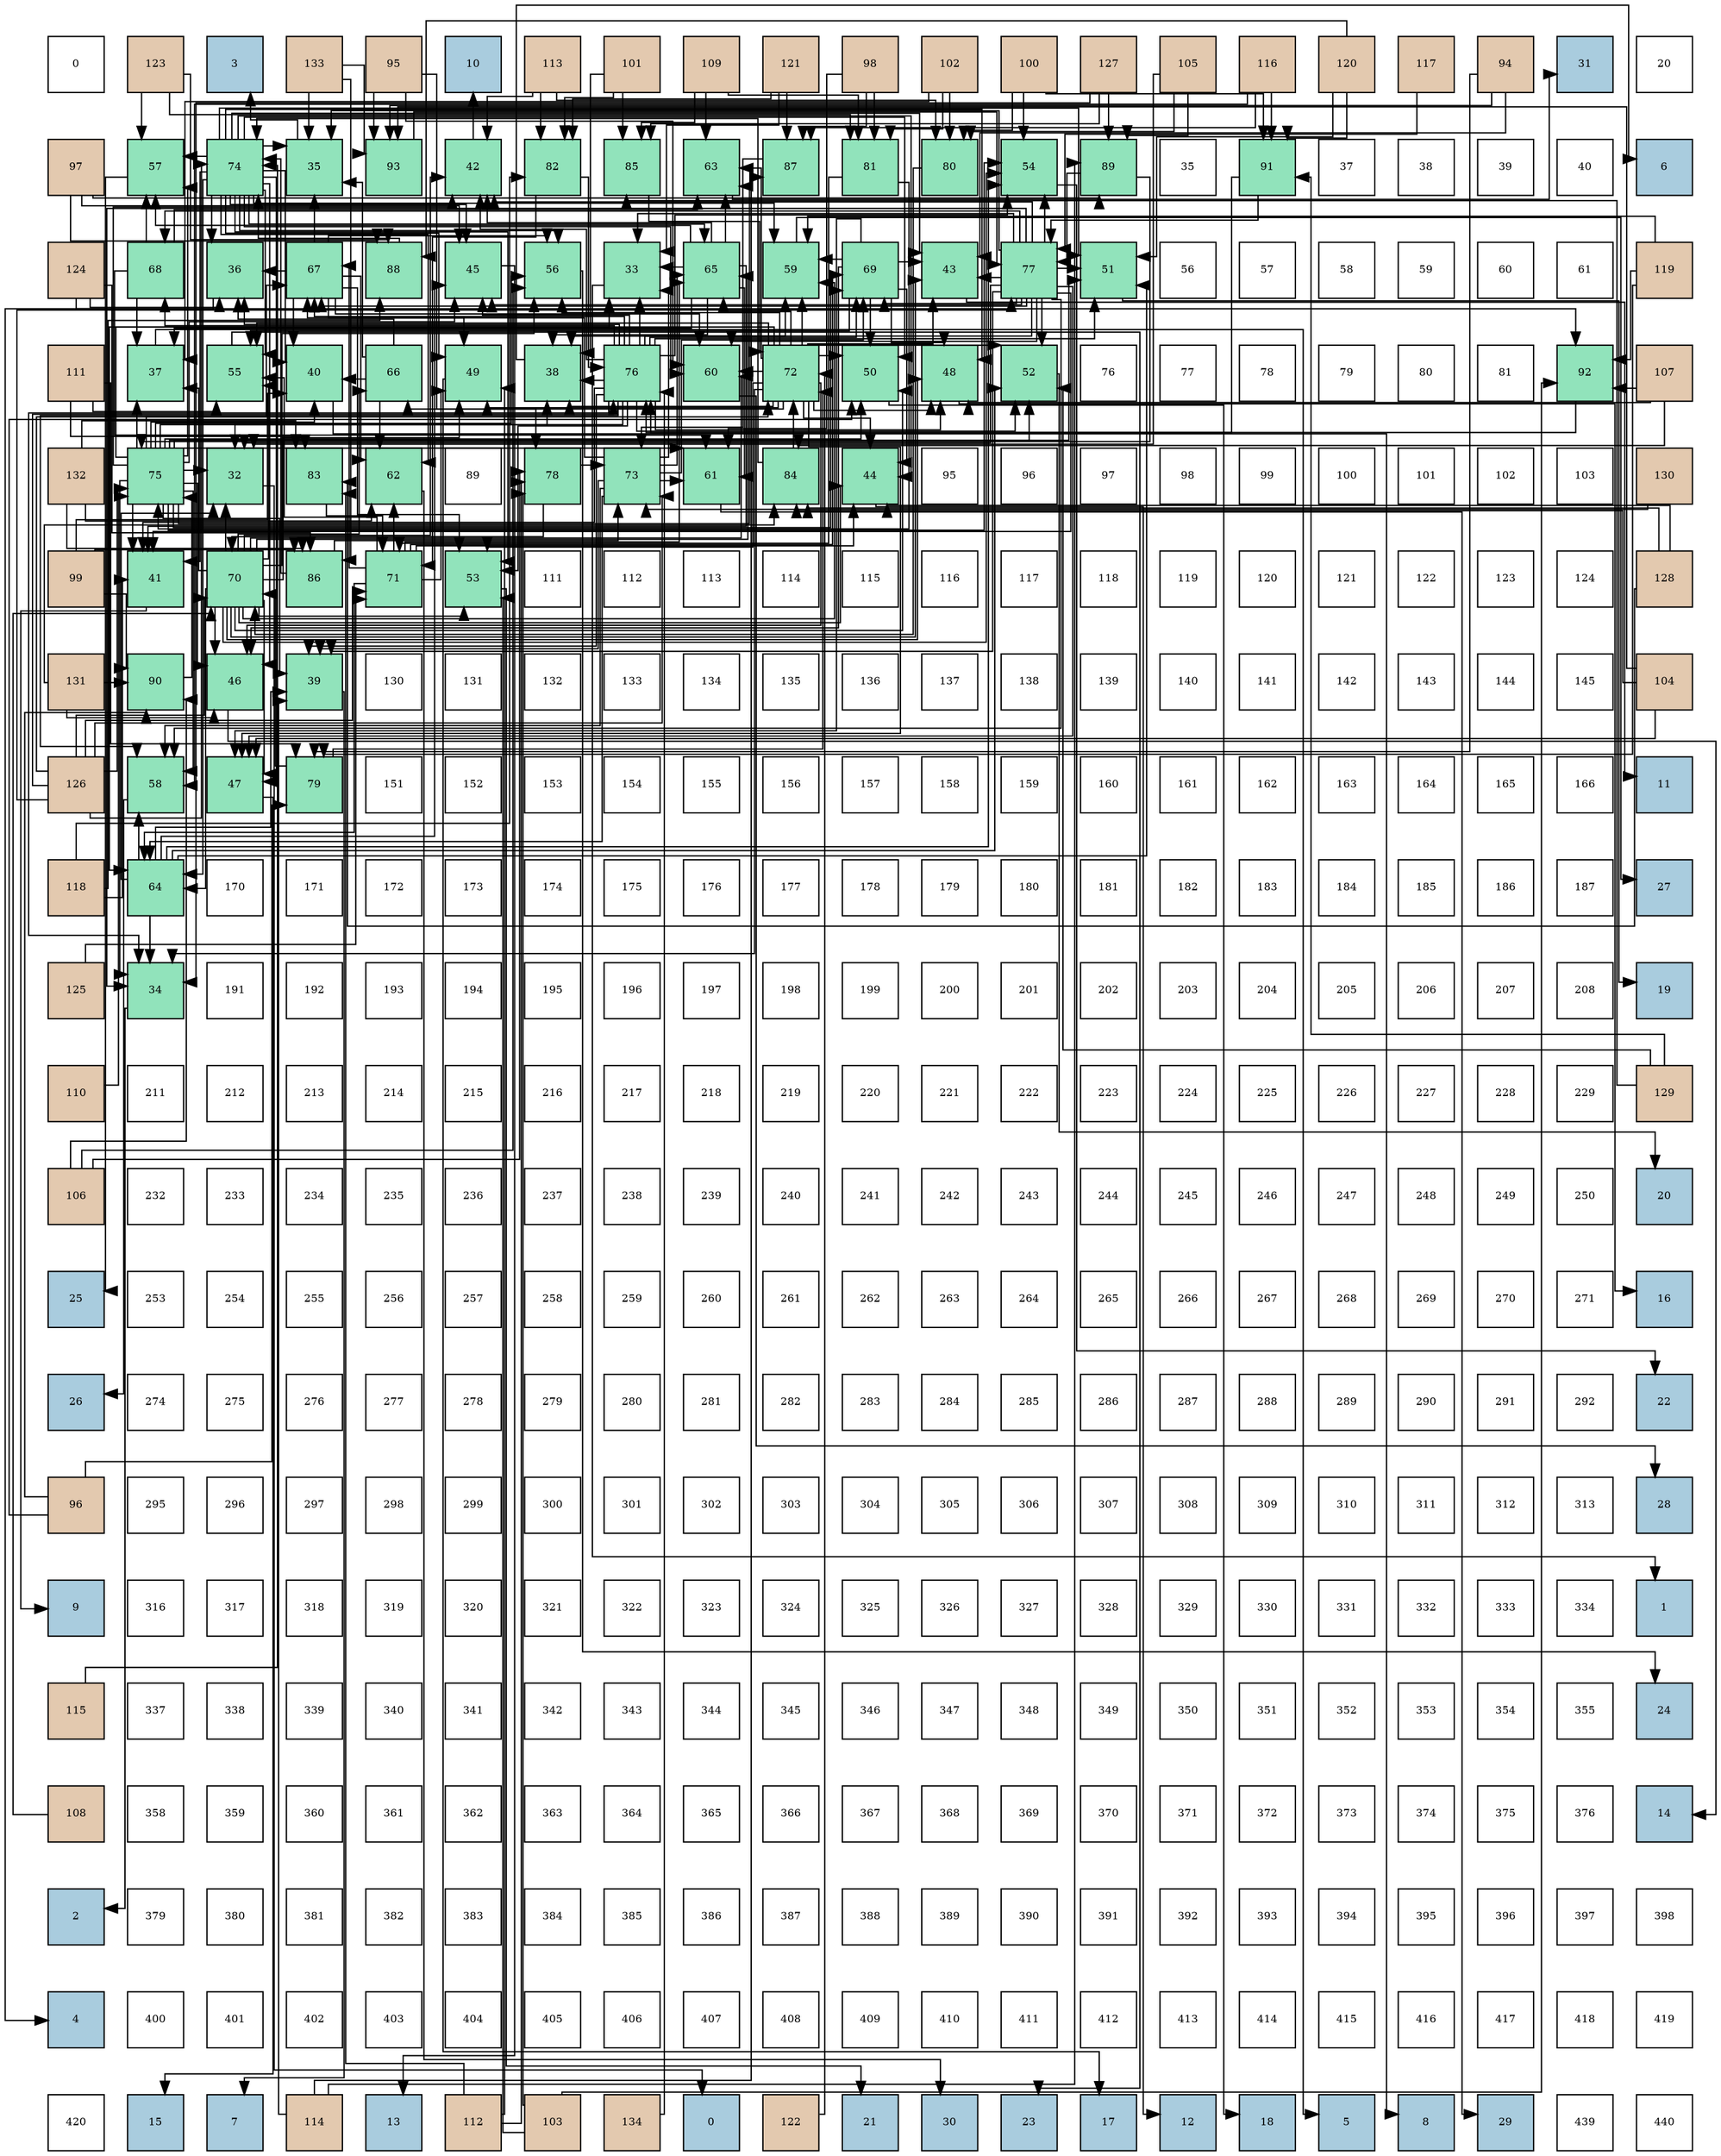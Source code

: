 digraph layout{
 rankdir=TB;
 splines=ortho;
 node [style=filled shape=square fixedsize=true width=0.6];
0[label="0", fontsize=8, fillcolor="#ffffff"];
1[label="123", fontsize=8, fillcolor="#e3c9af"];
2[label="3", fontsize=8, fillcolor="#a9ccde"];
3[label="133", fontsize=8, fillcolor="#e3c9af"];
4[label="95", fontsize=8, fillcolor="#e3c9af"];
5[label="10", fontsize=8, fillcolor="#a9ccde"];
6[label="113", fontsize=8, fillcolor="#e3c9af"];
7[label="101", fontsize=8, fillcolor="#e3c9af"];
8[label="109", fontsize=8, fillcolor="#e3c9af"];
9[label="121", fontsize=8, fillcolor="#e3c9af"];
10[label="98", fontsize=8, fillcolor="#e3c9af"];
11[label="102", fontsize=8, fillcolor="#e3c9af"];
12[label="100", fontsize=8, fillcolor="#e3c9af"];
13[label="127", fontsize=8, fillcolor="#e3c9af"];
14[label="105", fontsize=8, fillcolor="#e3c9af"];
15[label="116", fontsize=8, fillcolor="#e3c9af"];
16[label="120", fontsize=8, fillcolor="#e3c9af"];
17[label="117", fontsize=8, fillcolor="#e3c9af"];
18[label="94", fontsize=8, fillcolor="#e3c9af"];
19[label="31", fontsize=8, fillcolor="#a9ccde"];
20[label="20", fontsize=8, fillcolor="#ffffff"];
21[label="97", fontsize=8, fillcolor="#e3c9af"];
22[label="57", fontsize=8, fillcolor="#91e3bb"];
23[label="74", fontsize=8, fillcolor="#91e3bb"];
24[label="35", fontsize=8, fillcolor="#91e3bb"];
25[label="93", fontsize=8, fillcolor="#91e3bb"];
26[label="42", fontsize=8, fillcolor="#91e3bb"];
27[label="82", fontsize=8, fillcolor="#91e3bb"];
28[label="85", fontsize=8, fillcolor="#91e3bb"];
29[label="63", fontsize=8, fillcolor="#91e3bb"];
30[label="87", fontsize=8, fillcolor="#91e3bb"];
31[label="81", fontsize=8, fillcolor="#91e3bb"];
32[label="80", fontsize=8, fillcolor="#91e3bb"];
33[label="54", fontsize=8, fillcolor="#91e3bb"];
34[label="89", fontsize=8, fillcolor="#91e3bb"];
35[label="35", fontsize=8, fillcolor="#ffffff"];
36[label="91", fontsize=8, fillcolor="#91e3bb"];
37[label="37", fontsize=8, fillcolor="#ffffff"];
38[label="38", fontsize=8, fillcolor="#ffffff"];
39[label="39", fontsize=8, fillcolor="#ffffff"];
40[label="40", fontsize=8, fillcolor="#ffffff"];
41[label="6", fontsize=8, fillcolor="#a9ccde"];
42[label="124", fontsize=8, fillcolor="#e3c9af"];
43[label="68", fontsize=8, fillcolor="#91e3bb"];
44[label="36", fontsize=8, fillcolor="#91e3bb"];
45[label="67", fontsize=8, fillcolor="#91e3bb"];
46[label="88", fontsize=8, fillcolor="#91e3bb"];
47[label="45", fontsize=8, fillcolor="#91e3bb"];
48[label="56", fontsize=8, fillcolor="#91e3bb"];
49[label="33", fontsize=8, fillcolor="#91e3bb"];
50[label="65", fontsize=8, fillcolor="#91e3bb"];
51[label="59", fontsize=8, fillcolor="#91e3bb"];
52[label="69", fontsize=8, fillcolor="#91e3bb"];
53[label="43", fontsize=8, fillcolor="#91e3bb"];
54[label="77", fontsize=8, fillcolor="#91e3bb"];
55[label="51", fontsize=8, fillcolor="#91e3bb"];
56[label="56", fontsize=8, fillcolor="#ffffff"];
57[label="57", fontsize=8, fillcolor="#ffffff"];
58[label="58", fontsize=8, fillcolor="#ffffff"];
59[label="59", fontsize=8, fillcolor="#ffffff"];
60[label="60", fontsize=8, fillcolor="#ffffff"];
61[label="61", fontsize=8, fillcolor="#ffffff"];
62[label="119", fontsize=8, fillcolor="#e3c9af"];
63[label="111", fontsize=8, fillcolor="#e3c9af"];
64[label="37", fontsize=8, fillcolor="#91e3bb"];
65[label="55", fontsize=8, fillcolor="#91e3bb"];
66[label="40", fontsize=8, fillcolor="#91e3bb"];
67[label="66", fontsize=8, fillcolor="#91e3bb"];
68[label="49", fontsize=8, fillcolor="#91e3bb"];
69[label="38", fontsize=8, fillcolor="#91e3bb"];
70[label="76", fontsize=8, fillcolor="#91e3bb"];
71[label="60", fontsize=8, fillcolor="#91e3bb"];
72[label="72", fontsize=8, fillcolor="#91e3bb"];
73[label="50", fontsize=8, fillcolor="#91e3bb"];
74[label="48", fontsize=8, fillcolor="#91e3bb"];
75[label="52", fontsize=8, fillcolor="#91e3bb"];
76[label="76", fontsize=8, fillcolor="#ffffff"];
77[label="77", fontsize=8, fillcolor="#ffffff"];
78[label="78", fontsize=8, fillcolor="#ffffff"];
79[label="79", fontsize=8, fillcolor="#ffffff"];
80[label="80", fontsize=8, fillcolor="#ffffff"];
81[label="81", fontsize=8, fillcolor="#ffffff"];
82[label="92", fontsize=8, fillcolor="#91e3bb"];
83[label="107", fontsize=8, fillcolor="#e3c9af"];
84[label="132", fontsize=8, fillcolor="#e3c9af"];
85[label="75", fontsize=8, fillcolor="#91e3bb"];
86[label="32", fontsize=8, fillcolor="#91e3bb"];
87[label="83", fontsize=8, fillcolor="#91e3bb"];
88[label="62", fontsize=8, fillcolor="#91e3bb"];
89[label="89", fontsize=8, fillcolor="#ffffff"];
90[label="78", fontsize=8, fillcolor="#91e3bb"];
91[label="73", fontsize=8, fillcolor="#91e3bb"];
92[label="61", fontsize=8, fillcolor="#91e3bb"];
93[label="84", fontsize=8, fillcolor="#91e3bb"];
94[label="44", fontsize=8, fillcolor="#91e3bb"];
95[label="95", fontsize=8, fillcolor="#ffffff"];
96[label="96", fontsize=8, fillcolor="#ffffff"];
97[label="97", fontsize=8, fillcolor="#ffffff"];
98[label="98", fontsize=8, fillcolor="#ffffff"];
99[label="99", fontsize=8, fillcolor="#ffffff"];
100[label="100", fontsize=8, fillcolor="#ffffff"];
101[label="101", fontsize=8, fillcolor="#ffffff"];
102[label="102", fontsize=8, fillcolor="#ffffff"];
103[label="103", fontsize=8, fillcolor="#ffffff"];
104[label="130", fontsize=8, fillcolor="#e3c9af"];
105[label="99", fontsize=8, fillcolor="#e3c9af"];
106[label="41", fontsize=8, fillcolor="#91e3bb"];
107[label="70", fontsize=8, fillcolor="#91e3bb"];
108[label="86", fontsize=8, fillcolor="#91e3bb"];
109[label="71", fontsize=8, fillcolor="#91e3bb"];
110[label="53", fontsize=8, fillcolor="#91e3bb"];
111[label="111", fontsize=8, fillcolor="#ffffff"];
112[label="112", fontsize=8, fillcolor="#ffffff"];
113[label="113", fontsize=8, fillcolor="#ffffff"];
114[label="114", fontsize=8, fillcolor="#ffffff"];
115[label="115", fontsize=8, fillcolor="#ffffff"];
116[label="116", fontsize=8, fillcolor="#ffffff"];
117[label="117", fontsize=8, fillcolor="#ffffff"];
118[label="118", fontsize=8, fillcolor="#ffffff"];
119[label="119", fontsize=8, fillcolor="#ffffff"];
120[label="120", fontsize=8, fillcolor="#ffffff"];
121[label="121", fontsize=8, fillcolor="#ffffff"];
122[label="122", fontsize=8, fillcolor="#ffffff"];
123[label="123", fontsize=8, fillcolor="#ffffff"];
124[label="124", fontsize=8, fillcolor="#ffffff"];
125[label="128", fontsize=8, fillcolor="#e3c9af"];
126[label="131", fontsize=8, fillcolor="#e3c9af"];
127[label="90", fontsize=8, fillcolor="#91e3bb"];
128[label="46", fontsize=8, fillcolor="#91e3bb"];
129[label="39", fontsize=8, fillcolor="#91e3bb"];
130[label="130", fontsize=8, fillcolor="#ffffff"];
131[label="131", fontsize=8, fillcolor="#ffffff"];
132[label="132", fontsize=8, fillcolor="#ffffff"];
133[label="133", fontsize=8, fillcolor="#ffffff"];
134[label="134", fontsize=8, fillcolor="#ffffff"];
135[label="135", fontsize=8, fillcolor="#ffffff"];
136[label="136", fontsize=8, fillcolor="#ffffff"];
137[label="137", fontsize=8, fillcolor="#ffffff"];
138[label="138", fontsize=8, fillcolor="#ffffff"];
139[label="139", fontsize=8, fillcolor="#ffffff"];
140[label="140", fontsize=8, fillcolor="#ffffff"];
141[label="141", fontsize=8, fillcolor="#ffffff"];
142[label="142", fontsize=8, fillcolor="#ffffff"];
143[label="143", fontsize=8, fillcolor="#ffffff"];
144[label="144", fontsize=8, fillcolor="#ffffff"];
145[label="145", fontsize=8, fillcolor="#ffffff"];
146[label="104", fontsize=8, fillcolor="#e3c9af"];
147[label="126", fontsize=8, fillcolor="#e3c9af"];
148[label="58", fontsize=8, fillcolor="#91e3bb"];
149[label="47", fontsize=8, fillcolor="#91e3bb"];
150[label="79", fontsize=8, fillcolor="#91e3bb"];
151[label="151", fontsize=8, fillcolor="#ffffff"];
152[label="152", fontsize=8, fillcolor="#ffffff"];
153[label="153", fontsize=8, fillcolor="#ffffff"];
154[label="154", fontsize=8, fillcolor="#ffffff"];
155[label="155", fontsize=8, fillcolor="#ffffff"];
156[label="156", fontsize=8, fillcolor="#ffffff"];
157[label="157", fontsize=8, fillcolor="#ffffff"];
158[label="158", fontsize=8, fillcolor="#ffffff"];
159[label="159", fontsize=8, fillcolor="#ffffff"];
160[label="160", fontsize=8, fillcolor="#ffffff"];
161[label="161", fontsize=8, fillcolor="#ffffff"];
162[label="162", fontsize=8, fillcolor="#ffffff"];
163[label="163", fontsize=8, fillcolor="#ffffff"];
164[label="164", fontsize=8, fillcolor="#ffffff"];
165[label="165", fontsize=8, fillcolor="#ffffff"];
166[label="166", fontsize=8, fillcolor="#ffffff"];
167[label="11", fontsize=8, fillcolor="#a9ccde"];
168[label="118", fontsize=8, fillcolor="#e3c9af"];
169[label="64", fontsize=8, fillcolor="#91e3bb"];
170[label="170", fontsize=8, fillcolor="#ffffff"];
171[label="171", fontsize=8, fillcolor="#ffffff"];
172[label="172", fontsize=8, fillcolor="#ffffff"];
173[label="173", fontsize=8, fillcolor="#ffffff"];
174[label="174", fontsize=8, fillcolor="#ffffff"];
175[label="175", fontsize=8, fillcolor="#ffffff"];
176[label="176", fontsize=8, fillcolor="#ffffff"];
177[label="177", fontsize=8, fillcolor="#ffffff"];
178[label="178", fontsize=8, fillcolor="#ffffff"];
179[label="179", fontsize=8, fillcolor="#ffffff"];
180[label="180", fontsize=8, fillcolor="#ffffff"];
181[label="181", fontsize=8, fillcolor="#ffffff"];
182[label="182", fontsize=8, fillcolor="#ffffff"];
183[label="183", fontsize=8, fillcolor="#ffffff"];
184[label="184", fontsize=8, fillcolor="#ffffff"];
185[label="185", fontsize=8, fillcolor="#ffffff"];
186[label="186", fontsize=8, fillcolor="#ffffff"];
187[label="187", fontsize=8, fillcolor="#ffffff"];
188[label="27", fontsize=8, fillcolor="#a9ccde"];
189[label="125", fontsize=8, fillcolor="#e3c9af"];
190[label="34", fontsize=8, fillcolor="#91e3bb"];
191[label="191", fontsize=8, fillcolor="#ffffff"];
192[label="192", fontsize=8, fillcolor="#ffffff"];
193[label="193", fontsize=8, fillcolor="#ffffff"];
194[label="194", fontsize=8, fillcolor="#ffffff"];
195[label="195", fontsize=8, fillcolor="#ffffff"];
196[label="196", fontsize=8, fillcolor="#ffffff"];
197[label="197", fontsize=8, fillcolor="#ffffff"];
198[label="198", fontsize=8, fillcolor="#ffffff"];
199[label="199", fontsize=8, fillcolor="#ffffff"];
200[label="200", fontsize=8, fillcolor="#ffffff"];
201[label="201", fontsize=8, fillcolor="#ffffff"];
202[label="202", fontsize=8, fillcolor="#ffffff"];
203[label="203", fontsize=8, fillcolor="#ffffff"];
204[label="204", fontsize=8, fillcolor="#ffffff"];
205[label="205", fontsize=8, fillcolor="#ffffff"];
206[label="206", fontsize=8, fillcolor="#ffffff"];
207[label="207", fontsize=8, fillcolor="#ffffff"];
208[label="208", fontsize=8, fillcolor="#ffffff"];
209[label="19", fontsize=8, fillcolor="#a9ccde"];
210[label="110", fontsize=8, fillcolor="#e3c9af"];
211[label="211", fontsize=8, fillcolor="#ffffff"];
212[label="212", fontsize=8, fillcolor="#ffffff"];
213[label="213", fontsize=8, fillcolor="#ffffff"];
214[label="214", fontsize=8, fillcolor="#ffffff"];
215[label="215", fontsize=8, fillcolor="#ffffff"];
216[label="216", fontsize=8, fillcolor="#ffffff"];
217[label="217", fontsize=8, fillcolor="#ffffff"];
218[label="218", fontsize=8, fillcolor="#ffffff"];
219[label="219", fontsize=8, fillcolor="#ffffff"];
220[label="220", fontsize=8, fillcolor="#ffffff"];
221[label="221", fontsize=8, fillcolor="#ffffff"];
222[label="222", fontsize=8, fillcolor="#ffffff"];
223[label="223", fontsize=8, fillcolor="#ffffff"];
224[label="224", fontsize=8, fillcolor="#ffffff"];
225[label="225", fontsize=8, fillcolor="#ffffff"];
226[label="226", fontsize=8, fillcolor="#ffffff"];
227[label="227", fontsize=8, fillcolor="#ffffff"];
228[label="228", fontsize=8, fillcolor="#ffffff"];
229[label="229", fontsize=8, fillcolor="#ffffff"];
230[label="129", fontsize=8, fillcolor="#e3c9af"];
231[label="106", fontsize=8, fillcolor="#e3c9af"];
232[label="232", fontsize=8, fillcolor="#ffffff"];
233[label="233", fontsize=8, fillcolor="#ffffff"];
234[label="234", fontsize=8, fillcolor="#ffffff"];
235[label="235", fontsize=8, fillcolor="#ffffff"];
236[label="236", fontsize=8, fillcolor="#ffffff"];
237[label="237", fontsize=8, fillcolor="#ffffff"];
238[label="238", fontsize=8, fillcolor="#ffffff"];
239[label="239", fontsize=8, fillcolor="#ffffff"];
240[label="240", fontsize=8, fillcolor="#ffffff"];
241[label="241", fontsize=8, fillcolor="#ffffff"];
242[label="242", fontsize=8, fillcolor="#ffffff"];
243[label="243", fontsize=8, fillcolor="#ffffff"];
244[label="244", fontsize=8, fillcolor="#ffffff"];
245[label="245", fontsize=8, fillcolor="#ffffff"];
246[label="246", fontsize=8, fillcolor="#ffffff"];
247[label="247", fontsize=8, fillcolor="#ffffff"];
248[label="248", fontsize=8, fillcolor="#ffffff"];
249[label="249", fontsize=8, fillcolor="#ffffff"];
250[label="250", fontsize=8, fillcolor="#ffffff"];
251[label="20", fontsize=8, fillcolor="#a9ccde"];
252[label="25", fontsize=8, fillcolor="#a9ccde"];
253[label="253", fontsize=8, fillcolor="#ffffff"];
254[label="254", fontsize=8, fillcolor="#ffffff"];
255[label="255", fontsize=8, fillcolor="#ffffff"];
256[label="256", fontsize=8, fillcolor="#ffffff"];
257[label="257", fontsize=8, fillcolor="#ffffff"];
258[label="258", fontsize=8, fillcolor="#ffffff"];
259[label="259", fontsize=8, fillcolor="#ffffff"];
260[label="260", fontsize=8, fillcolor="#ffffff"];
261[label="261", fontsize=8, fillcolor="#ffffff"];
262[label="262", fontsize=8, fillcolor="#ffffff"];
263[label="263", fontsize=8, fillcolor="#ffffff"];
264[label="264", fontsize=8, fillcolor="#ffffff"];
265[label="265", fontsize=8, fillcolor="#ffffff"];
266[label="266", fontsize=8, fillcolor="#ffffff"];
267[label="267", fontsize=8, fillcolor="#ffffff"];
268[label="268", fontsize=8, fillcolor="#ffffff"];
269[label="269", fontsize=8, fillcolor="#ffffff"];
270[label="270", fontsize=8, fillcolor="#ffffff"];
271[label="271", fontsize=8, fillcolor="#ffffff"];
272[label="16", fontsize=8, fillcolor="#a9ccde"];
273[label="26", fontsize=8, fillcolor="#a9ccde"];
274[label="274", fontsize=8, fillcolor="#ffffff"];
275[label="275", fontsize=8, fillcolor="#ffffff"];
276[label="276", fontsize=8, fillcolor="#ffffff"];
277[label="277", fontsize=8, fillcolor="#ffffff"];
278[label="278", fontsize=8, fillcolor="#ffffff"];
279[label="279", fontsize=8, fillcolor="#ffffff"];
280[label="280", fontsize=8, fillcolor="#ffffff"];
281[label="281", fontsize=8, fillcolor="#ffffff"];
282[label="282", fontsize=8, fillcolor="#ffffff"];
283[label="283", fontsize=8, fillcolor="#ffffff"];
284[label="284", fontsize=8, fillcolor="#ffffff"];
285[label="285", fontsize=8, fillcolor="#ffffff"];
286[label="286", fontsize=8, fillcolor="#ffffff"];
287[label="287", fontsize=8, fillcolor="#ffffff"];
288[label="288", fontsize=8, fillcolor="#ffffff"];
289[label="289", fontsize=8, fillcolor="#ffffff"];
290[label="290", fontsize=8, fillcolor="#ffffff"];
291[label="291", fontsize=8, fillcolor="#ffffff"];
292[label="292", fontsize=8, fillcolor="#ffffff"];
293[label="22", fontsize=8, fillcolor="#a9ccde"];
294[label="96", fontsize=8, fillcolor="#e3c9af"];
295[label="295", fontsize=8, fillcolor="#ffffff"];
296[label="296", fontsize=8, fillcolor="#ffffff"];
297[label="297", fontsize=8, fillcolor="#ffffff"];
298[label="298", fontsize=8, fillcolor="#ffffff"];
299[label="299", fontsize=8, fillcolor="#ffffff"];
300[label="300", fontsize=8, fillcolor="#ffffff"];
301[label="301", fontsize=8, fillcolor="#ffffff"];
302[label="302", fontsize=8, fillcolor="#ffffff"];
303[label="303", fontsize=8, fillcolor="#ffffff"];
304[label="304", fontsize=8, fillcolor="#ffffff"];
305[label="305", fontsize=8, fillcolor="#ffffff"];
306[label="306", fontsize=8, fillcolor="#ffffff"];
307[label="307", fontsize=8, fillcolor="#ffffff"];
308[label="308", fontsize=8, fillcolor="#ffffff"];
309[label="309", fontsize=8, fillcolor="#ffffff"];
310[label="310", fontsize=8, fillcolor="#ffffff"];
311[label="311", fontsize=8, fillcolor="#ffffff"];
312[label="312", fontsize=8, fillcolor="#ffffff"];
313[label="313", fontsize=8, fillcolor="#ffffff"];
314[label="28", fontsize=8, fillcolor="#a9ccde"];
315[label="9", fontsize=8, fillcolor="#a9ccde"];
316[label="316", fontsize=8, fillcolor="#ffffff"];
317[label="317", fontsize=8, fillcolor="#ffffff"];
318[label="318", fontsize=8, fillcolor="#ffffff"];
319[label="319", fontsize=8, fillcolor="#ffffff"];
320[label="320", fontsize=8, fillcolor="#ffffff"];
321[label="321", fontsize=8, fillcolor="#ffffff"];
322[label="322", fontsize=8, fillcolor="#ffffff"];
323[label="323", fontsize=8, fillcolor="#ffffff"];
324[label="324", fontsize=8, fillcolor="#ffffff"];
325[label="325", fontsize=8, fillcolor="#ffffff"];
326[label="326", fontsize=8, fillcolor="#ffffff"];
327[label="327", fontsize=8, fillcolor="#ffffff"];
328[label="328", fontsize=8, fillcolor="#ffffff"];
329[label="329", fontsize=8, fillcolor="#ffffff"];
330[label="330", fontsize=8, fillcolor="#ffffff"];
331[label="331", fontsize=8, fillcolor="#ffffff"];
332[label="332", fontsize=8, fillcolor="#ffffff"];
333[label="333", fontsize=8, fillcolor="#ffffff"];
334[label="334", fontsize=8, fillcolor="#ffffff"];
335[label="1", fontsize=8, fillcolor="#a9ccde"];
336[label="115", fontsize=8, fillcolor="#e3c9af"];
337[label="337", fontsize=8, fillcolor="#ffffff"];
338[label="338", fontsize=8, fillcolor="#ffffff"];
339[label="339", fontsize=8, fillcolor="#ffffff"];
340[label="340", fontsize=8, fillcolor="#ffffff"];
341[label="341", fontsize=8, fillcolor="#ffffff"];
342[label="342", fontsize=8, fillcolor="#ffffff"];
343[label="343", fontsize=8, fillcolor="#ffffff"];
344[label="344", fontsize=8, fillcolor="#ffffff"];
345[label="345", fontsize=8, fillcolor="#ffffff"];
346[label="346", fontsize=8, fillcolor="#ffffff"];
347[label="347", fontsize=8, fillcolor="#ffffff"];
348[label="348", fontsize=8, fillcolor="#ffffff"];
349[label="349", fontsize=8, fillcolor="#ffffff"];
350[label="350", fontsize=8, fillcolor="#ffffff"];
351[label="351", fontsize=8, fillcolor="#ffffff"];
352[label="352", fontsize=8, fillcolor="#ffffff"];
353[label="353", fontsize=8, fillcolor="#ffffff"];
354[label="354", fontsize=8, fillcolor="#ffffff"];
355[label="355", fontsize=8, fillcolor="#ffffff"];
356[label="24", fontsize=8, fillcolor="#a9ccde"];
357[label="108", fontsize=8, fillcolor="#e3c9af"];
358[label="358", fontsize=8, fillcolor="#ffffff"];
359[label="359", fontsize=8, fillcolor="#ffffff"];
360[label="360", fontsize=8, fillcolor="#ffffff"];
361[label="361", fontsize=8, fillcolor="#ffffff"];
362[label="362", fontsize=8, fillcolor="#ffffff"];
363[label="363", fontsize=8, fillcolor="#ffffff"];
364[label="364", fontsize=8, fillcolor="#ffffff"];
365[label="365", fontsize=8, fillcolor="#ffffff"];
366[label="366", fontsize=8, fillcolor="#ffffff"];
367[label="367", fontsize=8, fillcolor="#ffffff"];
368[label="368", fontsize=8, fillcolor="#ffffff"];
369[label="369", fontsize=8, fillcolor="#ffffff"];
370[label="370", fontsize=8, fillcolor="#ffffff"];
371[label="371", fontsize=8, fillcolor="#ffffff"];
372[label="372", fontsize=8, fillcolor="#ffffff"];
373[label="373", fontsize=8, fillcolor="#ffffff"];
374[label="374", fontsize=8, fillcolor="#ffffff"];
375[label="375", fontsize=8, fillcolor="#ffffff"];
376[label="376", fontsize=8, fillcolor="#ffffff"];
377[label="14", fontsize=8, fillcolor="#a9ccde"];
378[label="2", fontsize=8, fillcolor="#a9ccde"];
379[label="379", fontsize=8, fillcolor="#ffffff"];
380[label="380", fontsize=8, fillcolor="#ffffff"];
381[label="381", fontsize=8, fillcolor="#ffffff"];
382[label="382", fontsize=8, fillcolor="#ffffff"];
383[label="383", fontsize=8, fillcolor="#ffffff"];
384[label="384", fontsize=8, fillcolor="#ffffff"];
385[label="385", fontsize=8, fillcolor="#ffffff"];
386[label="386", fontsize=8, fillcolor="#ffffff"];
387[label="387", fontsize=8, fillcolor="#ffffff"];
388[label="388", fontsize=8, fillcolor="#ffffff"];
389[label="389", fontsize=8, fillcolor="#ffffff"];
390[label="390", fontsize=8, fillcolor="#ffffff"];
391[label="391", fontsize=8, fillcolor="#ffffff"];
392[label="392", fontsize=8, fillcolor="#ffffff"];
393[label="393", fontsize=8, fillcolor="#ffffff"];
394[label="394", fontsize=8, fillcolor="#ffffff"];
395[label="395", fontsize=8, fillcolor="#ffffff"];
396[label="396", fontsize=8, fillcolor="#ffffff"];
397[label="397", fontsize=8, fillcolor="#ffffff"];
398[label="398", fontsize=8, fillcolor="#ffffff"];
399[label="4", fontsize=8, fillcolor="#a9ccde"];
400[label="400", fontsize=8, fillcolor="#ffffff"];
401[label="401", fontsize=8, fillcolor="#ffffff"];
402[label="402", fontsize=8, fillcolor="#ffffff"];
403[label="403", fontsize=8, fillcolor="#ffffff"];
404[label="404", fontsize=8, fillcolor="#ffffff"];
405[label="405", fontsize=8, fillcolor="#ffffff"];
406[label="406", fontsize=8, fillcolor="#ffffff"];
407[label="407", fontsize=8, fillcolor="#ffffff"];
408[label="408", fontsize=8, fillcolor="#ffffff"];
409[label="409", fontsize=8, fillcolor="#ffffff"];
410[label="410", fontsize=8, fillcolor="#ffffff"];
411[label="411", fontsize=8, fillcolor="#ffffff"];
412[label="412", fontsize=8, fillcolor="#ffffff"];
413[label="413", fontsize=8, fillcolor="#ffffff"];
414[label="414", fontsize=8, fillcolor="#ffffff"];
415[label="415", fontsize=8, fillcolor="#ffffff"];
416[label="416", fontsize=8, fillcolor="#ffffff"];
417[label="417", fontsize=8, fillcolor="#ffffff"];
418[label="418", fontsize=8, fillcolor="#ffffff"];
419[label="419", fontsize=8, fillcolor="#ffffff"];
420[label="420", fontsize=8, fillcolor="#ffffff"];
421[label="15", fontsize=8, fillcolor="#a9ccde"];
422[label="7", fontsize=8, fillcolor="#a9ccde"];
423[label="114", fontsize=8, fillcolor="#e3c9af"];
424[label="13", fontsize=8, fillcolor="#a9ccde"];
425[label="112", fontsize=8, fillcolor="#e3c9af"];
426[label="103", fontsize=8, fillcolor="#e3c9af"];
427[label="134", fontsize=8, fillcolor="#e3c9af"];
428[label="0", fontsize=8, fillcolor="#a9ccde"];
429[label="122", fontsize=8, fillcolor="#e3c9af"];
430[label="21", fontsize=8, fillcolor="#a9ccde"];
431[label="30", fontsize=8, fillcolor="#a9ccde"];
432[label="23", fontsize=8, fillcolor="#a9ccde"];
433[label="17", fontsize=8, fillcolor="#a9ccde"];
434[label="12", fontsize=8, fillcolor="#a9ccde"];
435[label="18", fontsize=8, fillcolor="#a9ccde"];
436[label="5", fontsize=8, fillcolor="#a9ccde"];
437[label="8", fontsize=8, fillcolor="#a9ccde"];
438[label="29", fontsize=8, fillcolor="#a9ccde"];
439[label="439", fontsize=8, fillcolor="#ffffff"];
440[label="440", fontsize=8, fillcolor="#ffffff"];
edge [constraint=false, style=vis];86 -> 428;
49 -> 335;
190 -> 378;
24 -> 2;
44 -> 399;
64 -> 436;
69 -> 41;
129 -> 422;
66 -> 437;
106 -> 315;
26 -> 5;
53 -> 167;
94 -> 434;
47 -> 424;
128 -> 377;
149 -> 421;
74 -> 272;
68 -> 433;
73 -> 435;
55 -> 209;
75 -> 251;
110 -> 430;
33 -> 293;
65 -> 432;
48 -> 356;
22 -> 252;
148 -> 273;
51 -> 188;
71 -> 314;
92 -> 438;
88 -> 431;
29 -> 19;
169 -> 86;
169 -> 190;
169 -> 129;
169 -> 47;
169 -> 55;
169 -> 75;
169 -> 33;
169 -> 148;
50 -> 49;
50 -> 64;
50 -> 69;
50 -> 106;
50 -> 26;
50 -> 22;
50 -> 92;
50 -> 29;
67 -> 24;
67 -> 44;
67 -> 66;
67 -> 88;
45 -> 24;
45 -> 44;
45 -> 66;
45 -> 68;
45 -> 110;
45 -> 48;
45 -> 71;
45 -> 88;
43 -> 64;
43 -> 22;
43 -> 92;
43 -> 29;
52 -> 53;
52 -> 94;
52 -> 128;
52 -> 149;
52 -> 74;
52 -> 73;
52 -> 65;
52 -> 51;
107 -> 86;
107 -> 64;
107 -> 26;
107 -> 53;
107 -> 94;
107 -> 128;
107 -> 149;
107 -> 74;
107 -> 68;
107 -> 73;
107 -> 110;
107 -> 33;
107 -> 65;
107 -> 48;
107 -> 51;
107 -> 71;
107 -> 169;
107 -> 50;
107 -> 67;
109 -> 94;
109 -> 68;
109 -> 65;
109 -> 88;
109 -> 169;
109 -> 50;
109 -> 45;
109 -> 52;
72 -> 190;
72 -> 69;
72 -> 53;
72 -> 94;
72 -> 128;
72 -> 149;
72 -> 74;
72 -> 68;
72 -> 73;
72 -> 75;
72 -> 110;
72 -> 65;
72 -> 48;
72 -> 51;
72 -> 71;
72 -> 29;
72 -> 169;
72 -> 50;
72 -> 67;
91 -> 49;
91 -> 129;
91 -> 148;
91 -> 92;
91 -> 169;
91 -> 50;
91 -> 45;
91 -> 52;
23 -> 24;
23 -> 44;
23 -> 66;
23 -> 106;
23 -> 53;
23 -> 94;
23 -> 47;
23 -> 128;
23 -> 149;
23 -> 74;
23 -> 68;
23 -> 73;
23 -> 55;
23 -> 110;
23 -> 65;
23 -> 48;
23 -> 22;
23 -> 51;
23 -> 71;
23 -> 88;
23 -> 169;
23 -> 50;
85 -> 86;
85 -> 49;
85 -> 190;
85 -> 64;
85 -> 69;
85 -> 129;
85 -> 66;
85 -> 106;
85 -> 26;
85 -> 47;
85 -> 128;
85 -> 73;
85 -> 55;
85 -> 75;
85 -> 33;
85 -> 48;
85 -> 22;
85 -> 148;
85 -> 92;
85 -> 29;
85 -> 45;
85 -> 52;
70 -> 86;
70 -> 49;
70 -> 190;
70 -> 44;
70 -> 69;
70 -> 129;
70 -> 106;
70 -> 26;
70 -> 47;
70 -> 74;
70 -> 55;
70 -> 75;
70 -> 110;
70 -> 33;
70 -> 148;
70 -> 51;
70 -> 45;
70 -> 43;
70 -> 52;
54 -> 86;
54 -> 49;
54 -> 190;
54 -> 24;
54 -> 69;
54 -> 129;
54 -> 106;
54 -> 26;
54 -> 53;
54 -> 47;
54 -> 149;
54 -> 55;
54 -> 75;
54 -> 33;
54 -> 148;
54 -> 71;
54 -> 45;
54 -> 43;
54 -> 52;
90 -> 107;
90 -> 91;
150 -> 107;
150 -> 72;
32 -> 107;
31 -> 109;
31 -> 85;
27 -> 109;
27 -> 70;
87 -> 109;
93 -> 72;
93 -> 23;
28 -> 72;
108 -> 91;
108 -> 23;
30 -> 91;
46 -> 23;
34 -> 85;
34 -> 54;
127 -> 85;
36 -> 70;
36 -> 54;
82 -> 70;
25 -> 54;
18 -> 53;
18 -> 150;
18 -> 25;
4 -> 71;
4 -> 90;
4 -> 25;
294 -> 73;
294 -> 150;
294 -> 127;
21 -> 47;
21 -> 46;
21 -> 34;
10 -> 92;
10 -> 31;
10 -> 30;
105 -> 66;
105 -> 108;
105 -> 127;
12 -> 33;
12 -> 32;
12 -> 36;
7 -> 69;
7 -> 27;
7 -> 28;
11 -> 64;
11 -> 32;
11 -> 31;
426 -> 110;
426 -> 90;
426 -> 82;
146 -> 149;
146 -> 93;
146 -> 25;
14 -> 86;
14 -> 32;
14 -> 34;
231 -> 48;
231 -> 90;
231 -> 127;
83 -> 74;
83 -> 93;
83 -> 82;
357 -> 107;
8 -> 29;
8 -> 31;
8 -> 28;
210 -> 85;
63 -> 65;
63 -> 150;
63 -> 87;
425 -> 68;
425 -> 90;
425 -> 87;
6 -> 26;
6 -> 32;
6 -> 27;
423 -> 129;
423 -> 30;
423 -> 34;
336 -> 23;
15 -> 148;
15 -> 30;
15 -> 36;
17 -> 54;
168 -> 106;
168 -> 27;
168 -> 46;
62 -> 51;
62 -> 150;
62 -> 82;
16 -> 55;
16 -> 46;
16 -> 36;
9 -> 49;
9 -> 27;
9 -> 30;
429 -> 72;
1 -> 22;
1 -> 31;
1 -> 46;
42 -> 44;
42 -> 108;
42 -> 82;
189 -> 109;
147 -> 107;
147 -> 109;
147 -> 72;
147 -> 91;
147 -> 23;
147 -> 85;
147 -> 70;
147 -> 54;
13 -> 190;
13 -> 28;
13 -> 34;
125 -> 94;
125 -> 87;
125 -> 93;
230 -> 75;
230 -> 28;
230 -> 36;
104 -> 91;
126 -> 128;
126 -> 93;
126 -> 127;
84 -> 88;
84 -> 87;
84 -> 108;
3 -> 24;
3 -> 108;
3 -> 25;
427 -> 70;
edge [constraint=true, style=invis];
0 -> 21 -> 42 -> 63 -> 84 -> 105 -> 126 -> 147 -> 168 -> 189 -> 210 -> 231 -> 252 -> 273 -> 294 -> 315 -> 336 -> 357 -> 378 -> 399 -> 420;
1 -> 22 -> 43 -> 64 -> 85 -> 106 -> 127 -> 148 -> 169 -> 190 -> 211 -> 232 -> 253 -> 274 -> 295 -> 316 -> 337 -> 358 -> 379 -> 400 -> 421;
2 -> 23 -> 44 -> 65 -> 86 -> 107 -> 128 -> 149 -> 170 -> 191 -> 212 -> 233 -> 254 -> 275 -> 296 -> 317 -> 338 -> 359 -> 380 -> 401 -> 422;
3 -> 24 -> 45 -> 66 -> 87 -> 108 -> 129 -> 150 -> 171 -> 192 -> 213 -> 234 -> 255 -> 276 -> 297 -> 318 -> 339 -> 360 -> 381 -> 402 -> 423;
4 -> 25 -> 46 -> 67 -> 88 -> 109 -> 130 -> 151 -> 172 -> 193 -> 214 -> 235 -> 256 -> 277 -> 298 -> 319 -> 340 -> 361 -> 382 -> 403 -> 424;
5 -> 26 -> 47 -> 68 -> 89 -> 110 -> 131 -> 152 -> 173 -> 194 -> 215 -> 236 -> 257 -> 278 -> 299 -> 320 -> 341 -> 362 -> 383 -> 404 -> 425;
6 -> 27 -> 48 -> 69 -> 90 -> 111 -> 132 -> 153 -> 174 -> 195 -> 216 -> 237 -> 258 -> 279 -> 300 -> 321 -> 342 -> 363 -> 384 -> 405 -> 426;
7 -> 28 -> 49 -> 70 -> 91 -> 112 -> 133 -> 154 -> 175 -> 196 -> 217 -> 238 -> 259 -> 280 -> 301 -> 322 -> 343 -> 364 -> 385 -> 406 -> 427;
8 -> 29 -> 50 -> 71 -> 92 -> 113 -> 134 -> 155 -> 176 -> 197 -> 218 -> 239 -> 260 -> 281 -> 302 -> 323 -> 344 -> 365 -> 386 -> 407 -> 428;
9 -> 30 -> 51 -> 72 -> 93 -> 114 -> 135 -> 156 -> 177 -> 198 -> 219 -> 240 -> 261 -> 282 -> 303 -> 324 -> 345 -> 366 -> 387 -> 408 -> 429;
10 -> 31 -> 52 -> 73 -> 94 -> 115 -> 136 -> 157 -> 178 -> 199 -> 220 -> 241 -> 262 -> 283 -> 304 -> 325 -> 346 -> 367 -> 388 -> 409 -> 430;
11 -> 32 -> 53 -> 74 -> 95 -> 116 -> 137 -> 158 -> 179 -> 200 -> 221 -> 242 -> 263 -> 284 -> 305 -> 326 -> 347 -> 368 -> 389 -> 410 -> 431;
12 -> 33 -> 54 -> 75 -> 96 -> 117 -> 138 -> 159 -> 180 -> 201 -> 222 -> 243 -> 264 -> 285 -> 306 -> 327 -> 348 -> 369 -> 390 -> 411 -> 432;
13 -> 34 -> 55 -> 76 -> 97 -> 118 -> 139 -> 160 -> 181 -> 202 -> 223 -> 244 -> 265 -> 286 -> 307 -> 328 -> 349 -> 370 -> 391 -> 412 -> 433;
14 -> 35 -> 56 -> 77 -> 98 -> 119 -> 140 -> 161 -> 182 -> 203 -> 224 -> 245 -> 266 -> 287 -> 308 -> 329 -> 350 -> 371 -> 392 -> 413 -> 434;
15 -> 36 -> 57 -> 78 -> 99 -> 120 -> 141 -> 162 -> 183 -> 204 -> 225 -> 246 -> 267 -> 288 -> 309 -> 330 -> 351 -> 372 -> 393 -> 414 -> 435;
16 -> 37 -> 58 -> 79 -> 100 -> 121 -> 142 -> 163 -> 184 -> 205 -> 226 -> 247 -> 268 -> 289 -> 310 -> 331 -> 352 -> 373 -> 394 -> 415 -> 436;
17 -> 38 -> 59 -> 80 -> 101 -> 122 -> 143 -> 164 -> 185 -> 206 -> 227 -> 248 -> 269 -> 290 -> 311 -> 332 -> 353 -> 374 -> 395 -> 416 -> 437;
18 -> 39 -> 60 -> 81 -> 102 -> 123 -> 144 -> 165 -> 186 -> 207 -> 228 -> 249 -> 270 -> 291 -> 312 -> 333 -> 354 -> 375 -> 396 -> 417 -> 438;
19 -> 40 -> 61 -> 82 -> 103 -> 124 -> 145 -> 166 -> 187 -> 208 -> 229 -> 250 -> 271 -> 292 -> 313 -> 334 -> 355 -> 376 -> 397 -> 418 -> 439;
20 -> 41 -> 62 -> 83 -> 104 -> 125 -> 146 -> 167 -> 188 -> 209 -> 230 -> 251 -> 272 -> 293 -> 314 -> 335 -> 356 -> 377 -> 398 -> 419 -> 440;
rank = same {0 -> 1 -> 2 -> 3 -> 4 -> 5 -> 6 -> 7 -> 8 -> 9 -> 10 -> 11 -> 12 -> 13 -> 14 -> 15 -> 16 -> 17 -> 18 -> 19 -> 20};
rank = same {21 -> 22 -> 23 -> 24 -> 25 -> 26 -> 27 -> 28 -> 29 -> 30 -> 31 -> 32 -> 33 -> 34 -> 35 -> 36 -> 37 -> 38 -> 39 -> 40 -> 41};
rank = same {42 -> 43 -> 44 -> 45 -> 46 -> 47 -> 48 -> 49 -> 50 -> 51 -> 52 -> 53 -> 54 -> 55 -> 56 -> 57 -> 58 -> 59 -> 60 -> 61 -> 62};
rank = same {63 -> 64 -> 65 -> 66 -> 67 -> 68 -> 69 -> 70 -> 71 -> 72 -> 73 -> 74 -> 75 -> 76 -> 77 -> 78 -> 79 -> 80 -> 81 -> 82 -> 83};
rank = same {84 -> 85 -> 86 -> 87 -> 88 -> 89 -> 90 -> 91 -> 92 -> 93 -> 94 -> 95 -> 96 -> 97 -> 98 -> 99 -> 100 -> 101 -> 102 -> 103 -> 104};
rank = same {105 -> 106 -> 107 -> 108 -> 109 -> 110 -> 111 -> 112 -> 113 -> 114 -> 115 -> 116 -> 117 -> 118 -> 119 -> 120 -> 121 -> 122 -> 123 -> 124 -> 125};
rank = same {126 -> 127 -> 128 -> 129 -> 130 -> 131 -> 132 -> 133 -> 134 -> 135 -> 136 -> 137 -> 138 -> 139 -> 140 -> 141 -> 142 -> 143 -> 144 -> 145 -> 146};
rank = same {147 -> 148 -> 149 -> 150 -> 151 -> 152 -> 153 -> 154 -> 155 -> 156 -> 157 -> 158 -> 159 -> 160 -> 161 -> 162 -> 163 -> 164 -> 165 -> 166 -> 167};
rank = same {168 -> 169 -> 170 -> 171 -> 172 -> 173 -> 174 -> 175 -> 176 -> 177 -> 178 -> 179 -> 180 -> 181 -> 182 -> 183 -> 184 -> 185 -> 186 -> 187 -> 188};
rank = same {189 -> 190 -> 191 -> 192 -> 193 -> 194 -> 195 -> 196 -> 197 -> 198 -> 199 -> 200 -> 201 -> 202 -> 203 -> 204 -> 205 -> 206 -> 207 -> 208 -> 209};
rank = same {210 -> 211 -> 212 -> 213 -> 214 -> 215 -> 216 -> 217 -> 218 -> 219 -> 220 -> 221 -> 222 -> 223 -> 224 -> 225 -> 226 -> 227 -> 228 -> 229 -> 230};
rank = same {231 -> 232 -> 233 -> 234 -> 235 -> 236 -> 237 -> 238 -> 239 -> 240 -> 241 -> 242 -> 243 -> 244 -> 245 -> 246 -> 247 -> 248 -> 249 -> 250 -> 251};
rank = same {252 -> 253 -> 254 -> 255 -> 256 -> 257 -> 258 -> 259 -> 260 -> 261 -> 262 -> 263 -> 264 -> 265 -> 266 -> 267 -> 268 -> 269 -> 270 -> 271 -> 272};
rank = same {273 -> 274 -> 275 -> 276 -> 277 -> 278 -> 279 -> 280 -> 281 -> 282 -> 283 -> 284 -> 285 -> 286 -> 287 -> 288 -> 289 -> 290 -> 291 -> 292 -> 293};
rank = same {294 -> 295 -> 296 -> 297 -> 298 -> 299 -> 300 -> 301 -> 302 -> 303 -> 304 -> 305 -> 306 -> 307 -> 308 -> 309 -> 310 -> 311 -> 312 -> 313 -> 314};
rank = same {315 -> 316 -> 317 -> 318 -> 319 -> 320 -> 321 -> 322 -> 323 -> 324 -> 325 -> 326 -> 327 -> 328 -> 329 -> 330 -> 331 -> 332 -> 333 -> 334 -> 335};
rank = same {336 -> 337 -> 338 -> 339 -> 340 -> 341 -> 342 -> 343 -> 344 -> 345 -> 346 -> 347 -> 348 -> 349 -> 350 -> 351 -> 352 -> 353 -> 354 -> 355 -> 356};
rank = same {357 -> 358 -> 359 -> 360 -> 361 -> 362 -> 363 -> 364 -> 365 -> 366 -> 367 -> 368 -> 369 -> 370 -> 371 -> 372 -> 373 -> 374 -> 375 -> 376 -> 377};
rank = same {378 -> 379 -> 380 -> 381 -> 382 -> 383 -> 384 -> 385 -> 386 -> 387 -> 388 -> 389 -> 390 -> 391 -> 392 -> 393 -> 394 -> 395 -> 396 -> 397 -> 398};
rank = same {399 -> 400 -> 401 -> 402 -> 403 -> 404 -> 405 -> 406 -> 407 -> 408 -> 409 -> 410 -> 411 -> 412 -> 413 -> 414 -> 415 -> 416 -> 417 -> 418 -> 419};
rank = same {420 -> 421 -> 422 -> 423 -> 424 -> 425 -> 426 -> 427 -> 428 -> 429 -> 430 -> 431 -> 432 -> 433 -> 434 -> 435 -> 436 -> 437 -> 438 -> 439 -> 440};
}